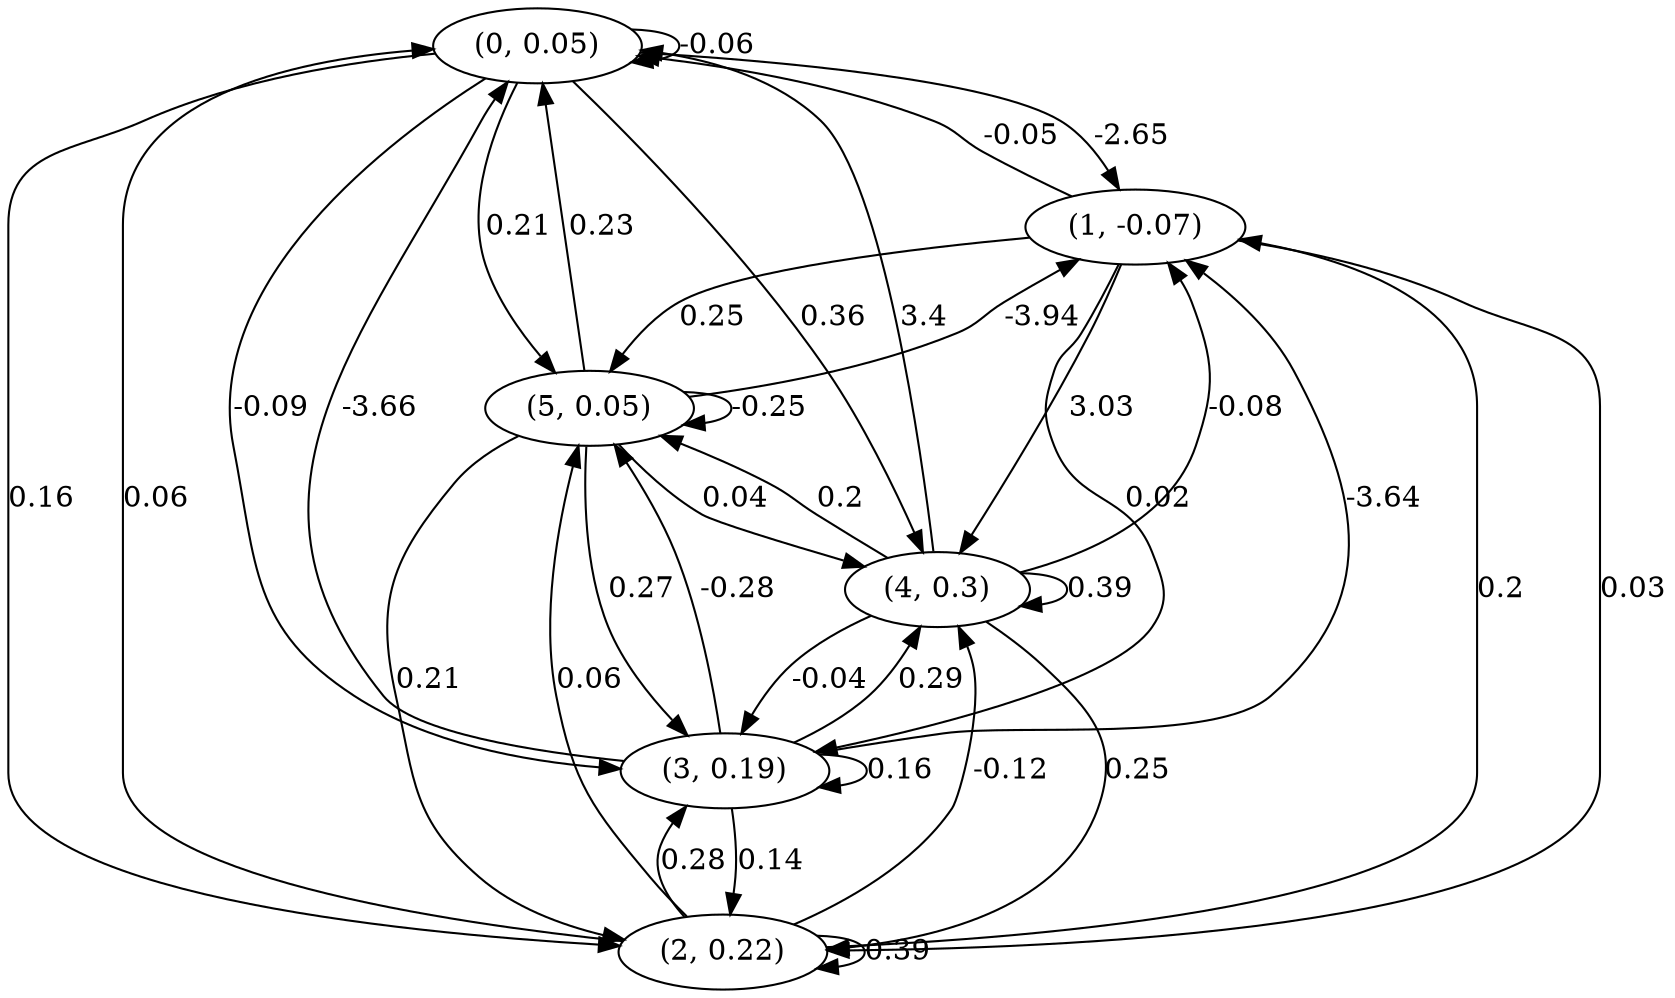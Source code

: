 digraph {
    0 [ label = "(0, 0.05)" ]
    1 [ label = "(1, -0.07)" ]
    2 [ label = "(2, 0.22)" ]
    3 [ label = "(3, 0.19)" ]
    4 [ label = "(4, 0.3)" ]
    5 [ label = "(5, 0.05)" ]
    0 -> 0 [ label = "-0.06" ]
    2 -> 2 [ label = "0.39" ]
    3 -> 3 [ label = "0.16" ]
    4 -> 4 [ label = "0.39" ]
    5 -> 5 [ label = "-0.25" ]
    1 -> 0 [ label = "-0.05" ]
    2 -> 0 [ label = "0.06" ]
    3 -> 0 [ label = "-3.66" ]
    4 -> 0 [ label = "3.4" ]
    5 -> 0 [ label = "0.23" ]
    0 -> 1 [ label = "-2.65" ]
    2 -> 1 [ label = "0.2" ]
    3 -> 1 [ label = "-3.64" ]
    4 -> 1 [ label = "-0.08" ]
    5 -> 1 [ label = "-3.94" ]
    0 -> 2 [ label = "0.16" ]
    1 -> 2 [ label = "0.03" ]
    3 -> 2 [ label = "0.14" ]
    4 -> 2 [ label = "0.25" ]
    5 -> 2 [ label = "0.21" ]
    0 -> 3 [ label = "-0.09" ]
    1 -> 3 [ label = "0.02" ]
    2 -> 3 [ label = "0.28" ]
    4 -> 3 [ label = "-0.04" ]
    5 -> 3 [ label = "0.27" ]
    0 -> 4 [ label = "0.36" ]
    1 -> 4 [ label = "3.03" ]
    2 -> 4 [ label = "-0.12" ]
    3 -> 4 [ label = "0.29" ]
    5 -> 4 [ label = "0.04" ]
    0 -> 5 [ label = "0.21" ]
    1 -> 5 [ label = "0.25" ]
    2 -> 5 [ label = "0.06" ]
    3 -> 5 [ label = "-0.28" ]
    4 -> 5 [ label = "0.2" ]
}

